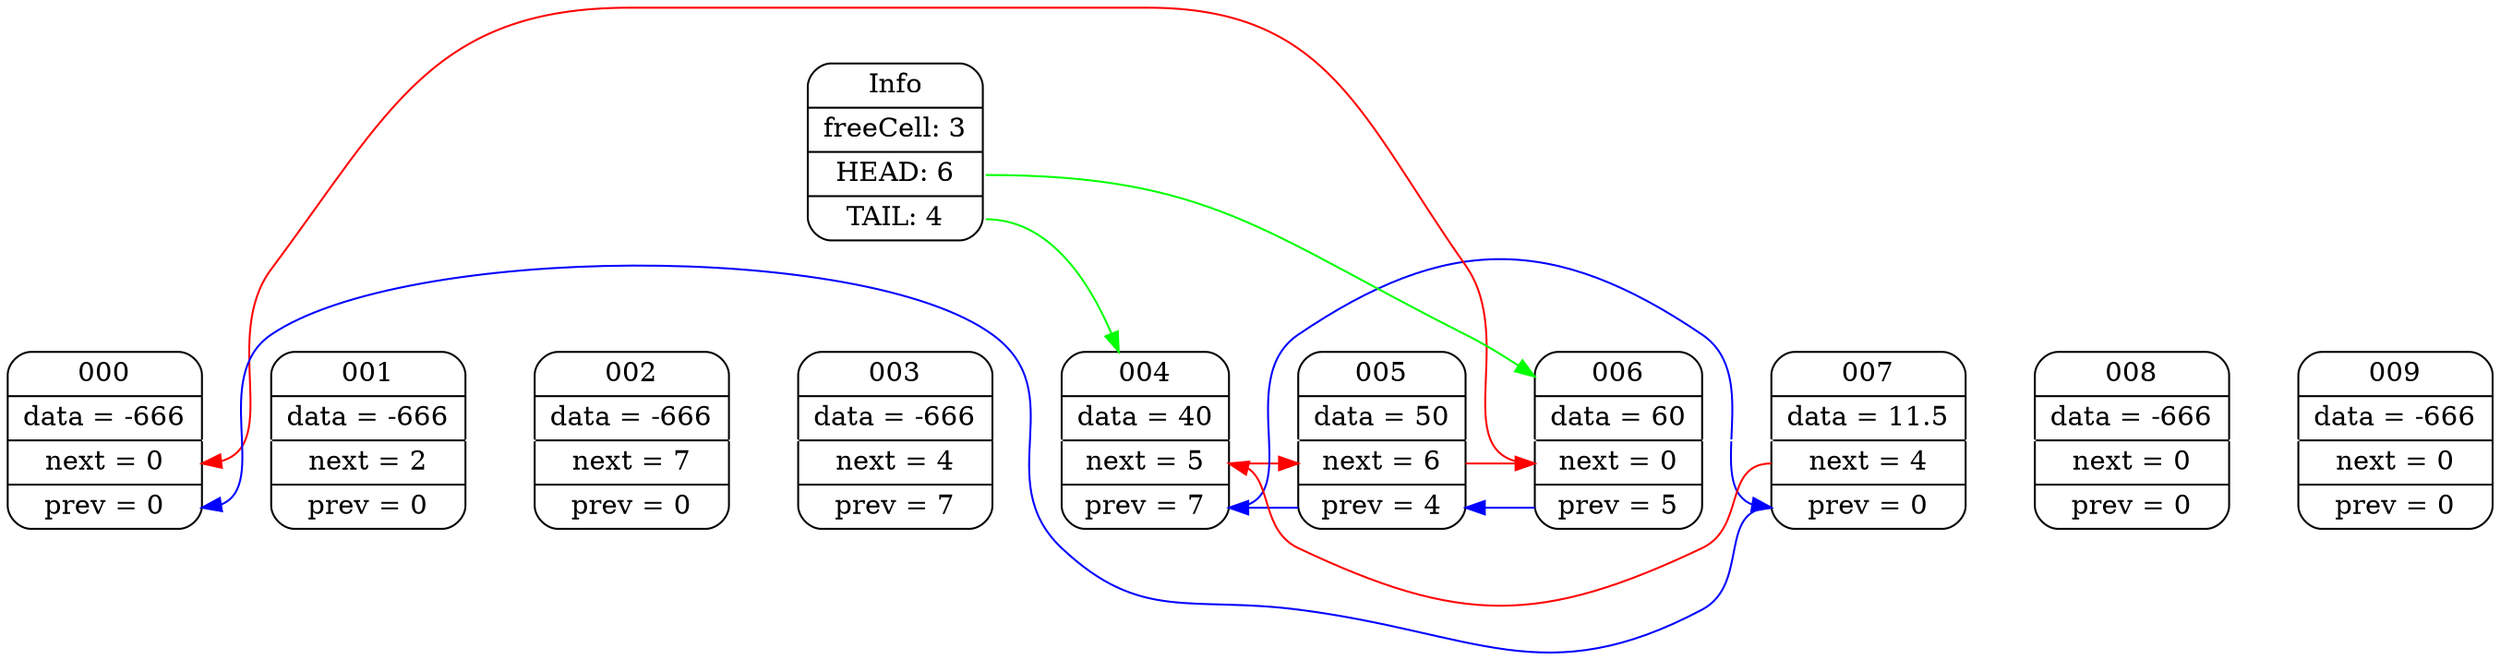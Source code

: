 digraph
{
rankdir=LR;
node000 [shape=Mrecord label= " 000 | data = -666 | <n0_n> next = 0 | <n0_p> prev = 0 " ];
node001 [shape=Mrecord label= " 001 | data = -666 | <n1_n> next = 2 | <n1_p> prev = 0 " ];
node002 [shape=Mrecord label= " 002 | data = -666 | <n2_n> next = 7 | <n2_p> prev = 0 " ];
node003 [shape=Mrecord label= " 003 | data = -666 | <n3_n> next = 4 | <n3_p> prev = 7 " ];
node004 [shape=Mrecord label= " 004 | data = 40 | <n4_n> next = 5 | <n4_p> prev = 7 " ];
node005 [shape=Mrecord label= " 005 | data = 50 | <n5_n> next = 6 | <n5_p> prev = 4 " ];
node006 [shape=Mrecord label= " 006 | data = 60 | <n6_n> next = 0 | <n6_p> prev = 5 " ];
node007 [shape=Mrecord label= " 007 | data = 11.5 | <n7_n> next = 4 | <n7_p> prev = 0 " ];
node008 [shape=Mrecord label= " 008 | data = -666 | <n8_n> next = 0 | <n8_p> prev = 0 " ];
node009 [shape=Mrecord label= " 009 | data = -666 | <n9_n> next = 0 | <n9_p> prev = 0 " ];

info [shape=Mrecord label= " Info | freeCell: 3 | <info_h> HEAD: 6 | <info_t> TAIL: 4 " ];
info:<info_h> -> node006 [ color = green; ]
info:<info_t> -> node004 [ color = green; ]

node000 -> node001 [ weight = 1000; color = white; ]
node001 -> node002 [ weight = 1000; color = white; ]
node002 -> node003 [ weight = 1000; color = white; ]
node003 -> node004 [ weight = 1000; color = white; ]
node004 -> node005 [ weight = 1000; color = white; ]
node005 -> node006 [ weight = 1000; color = white; ]
node006 -> node007 [ weight = 1000; color = white; ]
node007 -> node008 [ weight = 1000; color = white; ]
node008 -> node009 [ weight = 1000; color = white; ]

node004:<n4_p> -> node007:<n7_p> [ color = blue; ]
node005:<n5_p> -> node004:<n4_p> [ color = blue; ]
node006:<n6_p> -> node005:<n5_p> [ color = blue; ]
node007:<n7_p> -> node000:<n0_p> [ color = blue; ]

node004:<n4_n> -> node005:<n5_n> [ color = red; ]
node005:<n5_n> -> node006:<n6_n> [ color = red; ]
node006:<n6_n> -> node000:<n0_n> [ color = red; ]
node007:<n7_n> -> node004:<n4_n> [ color = red; ]
}